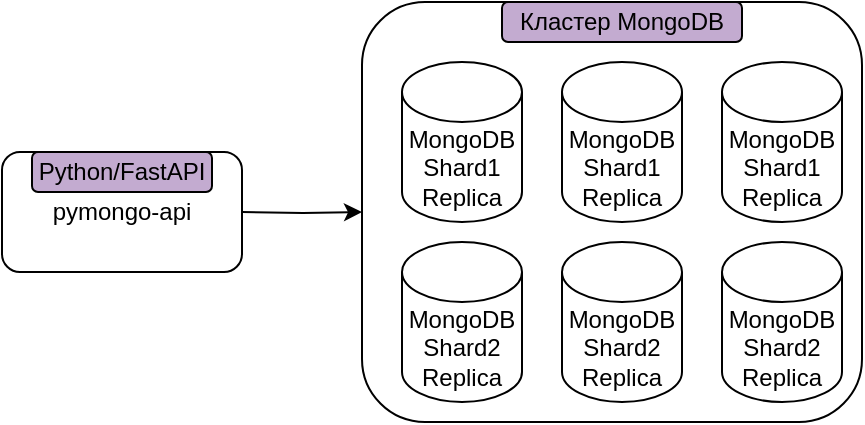 <mxfile>
    <diagram name="Page-1" id="-H_mtQnk-PTXWXPvYvuk">
        <mxGraphModel dx="1106" dy="606" grid="1" gridSize="10" guides="1" tooltips="1" connect="1" arrows="1" fold="1" page="1" pageScale="1" pageWidth="1169" pageHeight="827" math="0" shadow="0">
            <root>
                <mxCell id="0"/>
                <mxCell id="1" parent="0"/>
                <mxCell id="AoJvDsgy-jhIE7RrRT2Y-1" style="edgeStyle=orthogonalEdgeStyle;rounded=0;orthogonalLoop=1;jettySize=auto;html=1;entryX=0;entryY=0.5;entryDx=0;entryDy=0;" parent="1" target="AoJvDsgy-jhIE7RrRT2Y-3" edge="1">
                    <mxGeometry relative="1" as="geometry">
                        <mxPoint x="480" y="315" as="sourcePoint"/>
                    </mxGeometry>
                </mxCell>
                <mxCell id="AoJvDsgy-jhIE7RrRT2Y-3" value="" style="rounded=1;whiteSpace=wrap;html=1;container=0;" parent="1" vertex="1">
                    <mxGeometry x="540" y="210" width="250" height="210" as="geometry"/>
                </mxCell>
                <mxCell id="AoJvDsgy-jhIE7RrRT2Y-6" value="Кластер MongoDB" style="rounded=1;whiteSpace=wrap;html=1;fillColor=#C3ABD0;" parent="1" vertex="1">
                    <mxGeometry x="610" y="210" width="120" height="20" as="geometry"/>
                </mxCell>
                <mxCell id="AoJvDsgy-jhIE7RrRT2Y-7" value="MongoDB&lt;div&gt;Shard2 Replica&lt;/div&gt;" style="shape=cylinder3;whiteSpace=wrap;html=1;boundedLbl=1;backgroundOutline=1;size=15;container=0;" parent="1" vertex="1">
                    <mxGeometry x="640" y="330" width="60" height="80" as="geometry"/>
                </mxCell>
                <mxCell id="AoJvDsgy-jhIE7RrRT2Y-8" value="MongoDB&lt;div&gt;Shard1&lt;/div&gt;&lt;div&gt;&lt;span style=&quot;background-color: transparent; color: light-dark(rgb(0, 0, 0), rgb(255, 255, 255));&quot;&gt;Replica&lt;/span&gt;&lt;/div&gt;" style="shape=cylinder3;whiteSpace=wrap;html=1;boundedLbl=1;backgroundOutline=1;size=15;container=0;" parent="1" vertex="1">
                    <mxGeometry x="640" y="240" width="60" height="80" as="geometry"/>
                </mxCell>
                <mxCell id="AoJvDsgy-jhIE7RrRT2Y-9" value="pymongo-api" style="rounded=1;whiteSpace=wrap;html=1;" parent="1" vertex="1">
                    <mxGeometry x="360" y="285" width="120" height="60" as="geometry"/>
                </mxCell>
                <mxCell id="AoJvDsgy-jhIE7RrRT2Y-10" value="Python/FastAPI" style="rounded=1;whiteSpace=wrap;html=1;fillColor=#C3ABD0;" parent="1" vertex="1">
                    <mxGeometry x="375" y="285" width="90" height="20" as="geometry"/>
                </mxCell>
                <mxCell id="2" value="MongoDB&lt;div&gt;Shard2 Replica&lt;/div&gt;" style="shape=cylinder3;whiteSpace=wrap;html=1;boundedLbl=1;backgroundOutline=1;size=15;container=0;" vertex="1" parent="1">
                    <mxGeometry x="720" y="330" width="60" height="80" as="geometry"/>
                </mxCell>
                <mxCell id="3" value="MongoDB&lt;div&gt;Shard1&lt;/div&gt;&lt;div&gt;&lt;span style=&quot;background-color: transparent; color: light-dark(rgb(0, 0, 0), rgb(255, 255, 255));&quot;&gt;Replica&lt;/span&gt;&lt;/div&gt;" style="shape=cylinder3;whiteSpace=wrap;html=1;boundedLbl=1;backgroundOutline=1;size=15;container=0;" vertex="1" parent="1">
                    <mxGeometry x="720" y="240" width="60" height="80" as="geometry"/>
                </mxCell>
                <mxCell id="4" value="MongoDB&lt;div&gt;Shard1&lt;/div&gt;&lt;div&gt;&lt;span style=&quot;background-color: transparent; color: light-dark(rgb(0, 0, 0), rgb(255, 255, 255));&quot;&gt;Replica&lt;/span&gt;&lt;/div&gt;" style="shape=cylinder3;whiteSpace=wrap;html=1;boundedLbl=1;backgroundOutline=1;size=15;container=0;" vertex="1" parent="1">
                    <mxGeometry x="560" y="240" width="60" height="80" as="geometry"/>
                </mxCell>
                <mxCell id="5" value="MongoDB&lt;div&gt;Shard2 Replica&lt;/div&gt;" style="shape=cylinder3;whiteSpace=wrap;html=1;boundedLbl=1;backgroundOutline=1;size=15;container=0;" vertex="1" parent="1">
                    <mxGeometry x="560" y="330" width="60" height="80" as="geometry"/>
                </mxCell>
            </root>
        </mxGraphModel>
    </diagram>
</mxfile>